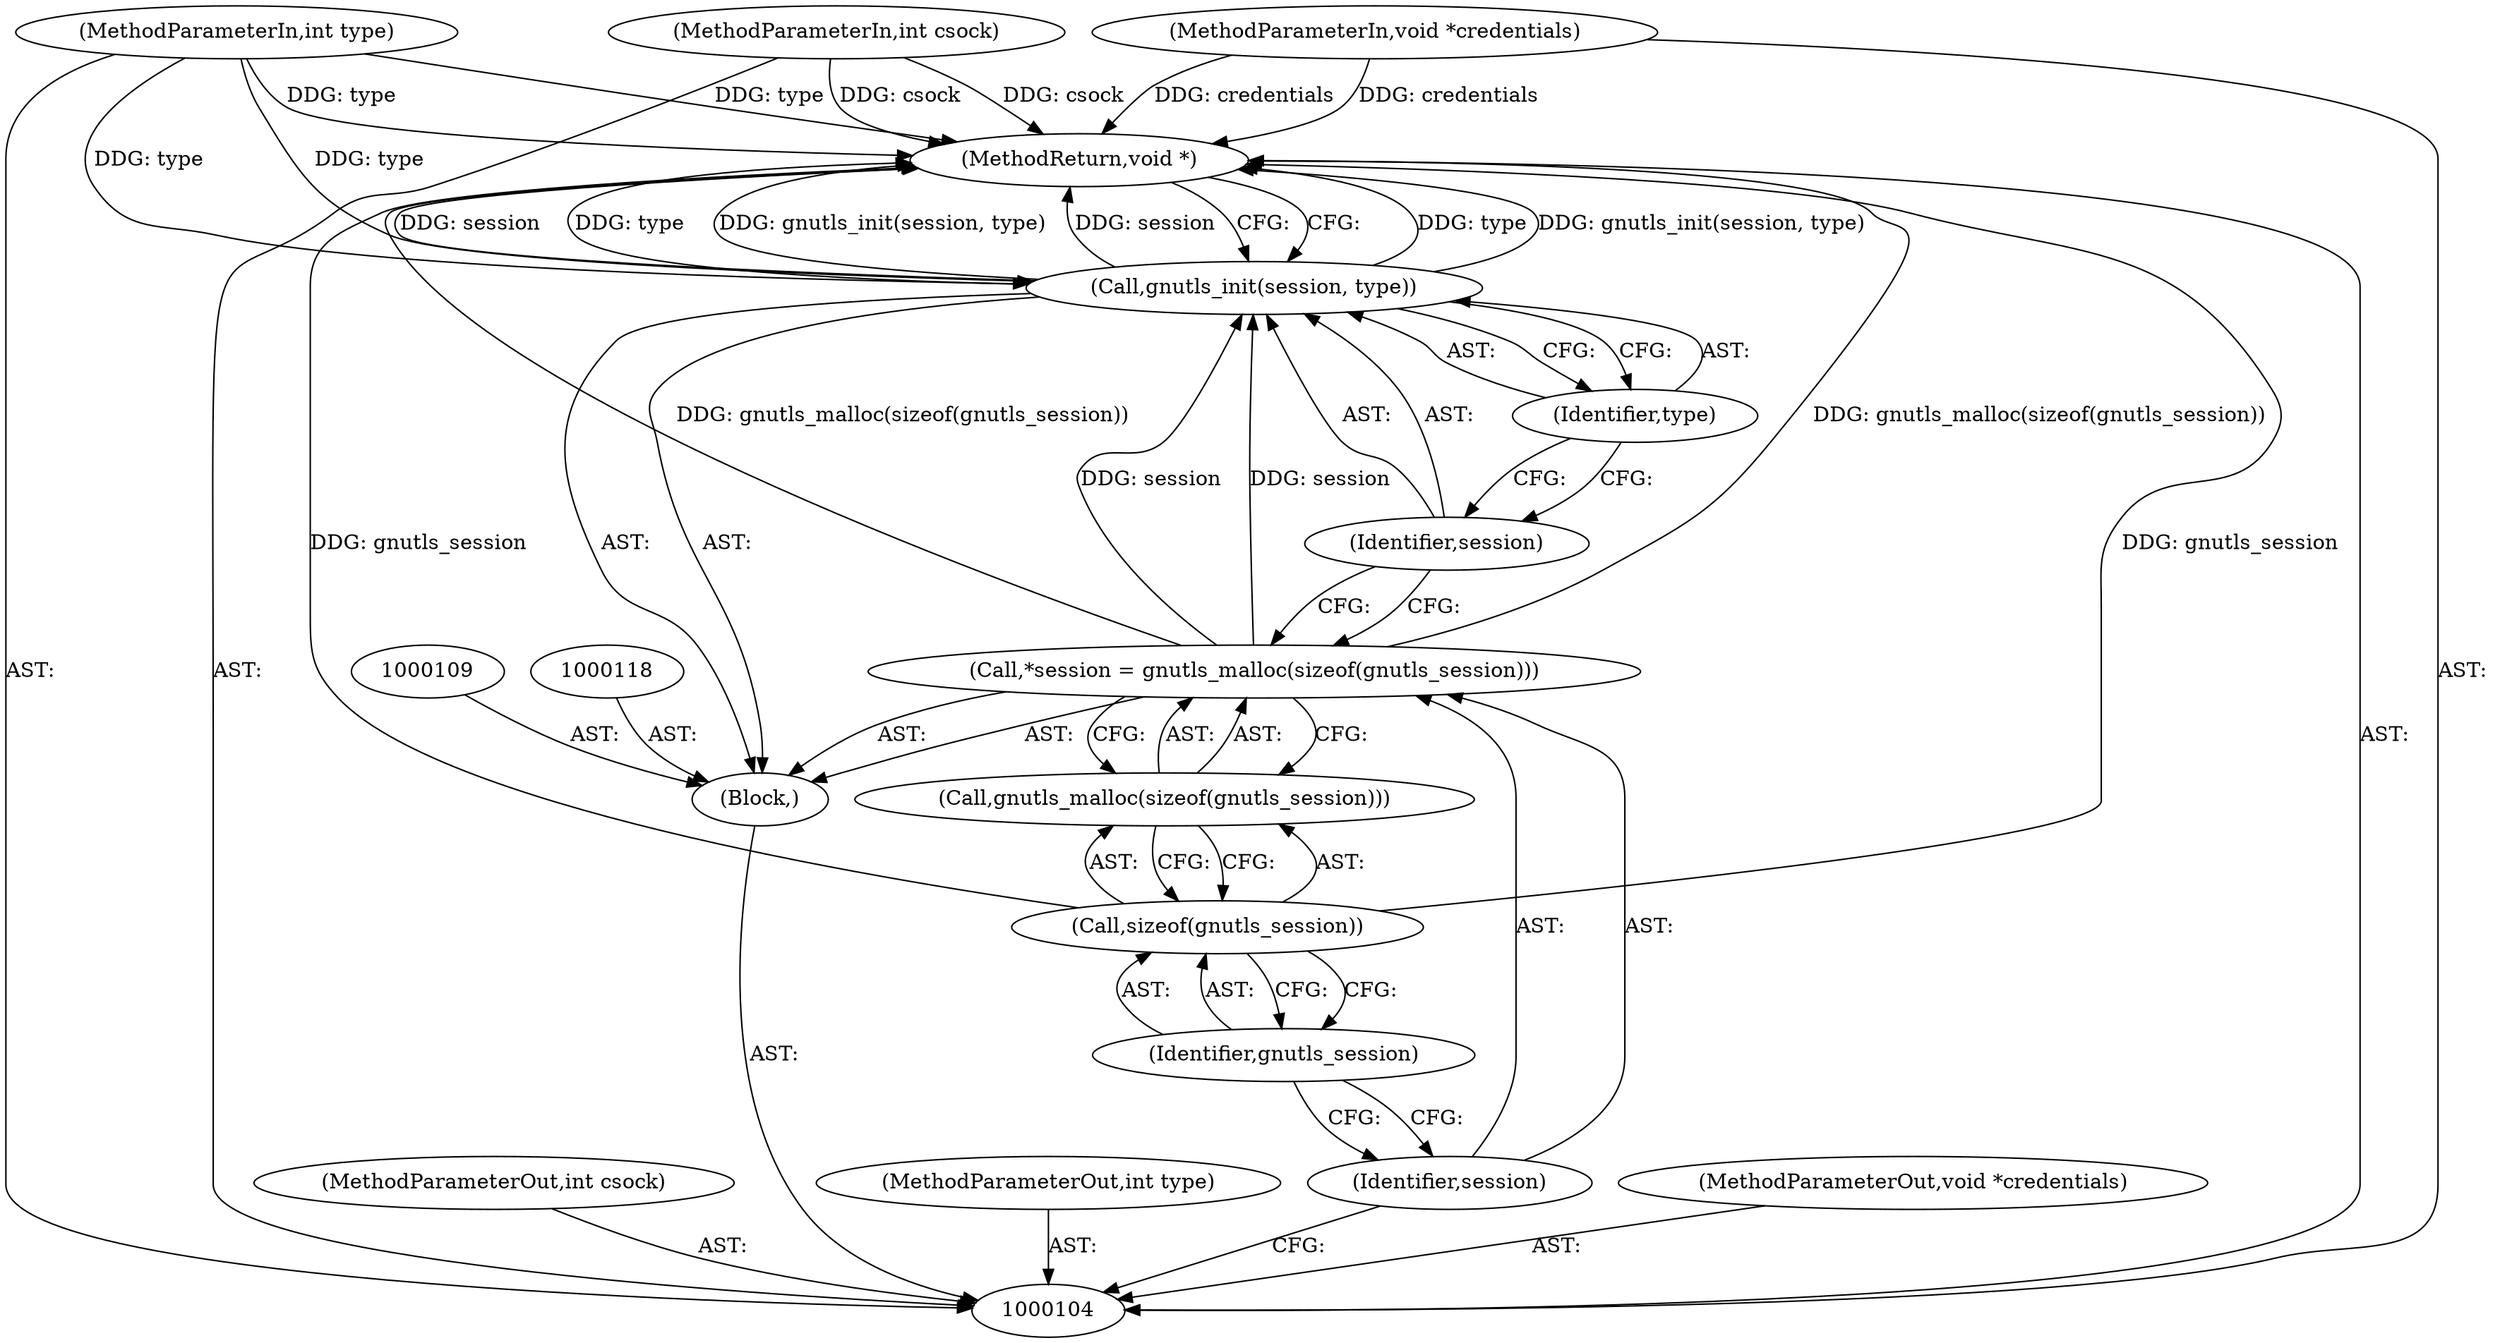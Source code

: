 digraph "0_pacemaker_564f7cc2a51dcd2f28ab12a13394f31be5aa3c93_16" {
"1000119" [label="(MethodReturn,void *)"];
"1000105" [label="(MethodParameterIn,int csock)"];
"1000145" [label="(MethodParameterOut,int csock)"];
"1000106" [label="(MethodParameterIn,int type)"];
"1000146" [label="(MethodParameterOut,int type)"];
"1000107" [label="(MethodParameterIn,void *credentials)"];
"1000147" [label="(MethodParameterOut,void *credentials)"];
"1000108" [label="(Block,)"];
"1000110" [label="(Call,*session = gnutls_malloc(sizeof(gnutls_session)))"];
"1000111" [label="(Identifier,session)"];
"1000112" [label="(Call,gnutls_malloc(sizeof(gnutls_session)))"];
"1000113" [label="(Call,sizeof(gnutls_session))"];
"1000114" [label="(Identifier,gnutls_session)"];
"1000116" [label="(Identifier,session)"];
"1000117" [label="(Identifier,type)"];
"1000115" [label="(Call,gnutls_init(session, type))"];
"1000119" -> "1000104"  [label="AST: "];
"1000119" -> "1000115"  [label="CFG: "];
"1000115" -> "1000119"  [label="DDG: type"];
"1000115" -> "1000119"  [label="DDG: gnutls_init(session, type)"];
"1000115" -> "1000119"  [label="DDG: session"];
"1000107" -> "1000119"  [label="DDG: credentials"];
"1000105" -> "1000119"  [label="DDG: csock"];
"1000113" -> "1000119"  [label="DDG: gnutls_session"];
"1000110" -> "1000119"  [label="DDG: gnutls_malloc(sizeof(gnutls_session))"];
"1000106" -> "1000119"  [label="DDG: type"];
"1000105" -> "1000104"  [label="AST: "];
"1000105" -> "1000119"  [label="DDG: csock"];
"1000145" -> "1000104"  [label="AST: "];
"1000106" -> "1000104"  [label="AST: "];
"1000106" -> "1000119"  [label="DDG: type"];
"1000106" -> "1000115"  [label="DDG: type"];
"1000146" -> "1000104"  [label="AST: "];
"1000107" -> "1000104"  [label="AST: "];
"1000107" -> "1000119"  [label="DDG: credentials"];
"1000147" -> "1000104"  [label="AST: "];
"1000108" -> "1000104"  [label="AST: "];
"1000109" -> "1000108"  [label="AST: "];
"1000110" -> "1000108"  [label="AST: "];
"1000115" -> "1000108"  [label="AST: "];
"1000118" -> "1000108"  [label="AST: "];
"1000110" -> "1000108"  [label="AST: "];
"1000110" -> "1000112"  [label="CFG: "];
"1000111" -> "1000110"  [label="AST: "];
"1000112" -> "1000110"  [label="AST: "];
"1000116" -> "1000110"  [label="CFG: "];
"1000110" -> "1000119"  [label="DDG: gnutls_malloc(sizeof(gnutls_session))"];
"1000110" -> "1000115"  [label="DDG: session"];
"1000111" -> "1000110"  [label="AST: "];
"1000111" -> "1000104"  [label="CFG: "];
"1000114" -> "1000111"  [label="CFG: "];
"1000112" -> "1000110"  [label="AST: "];
"1000112" -> "1000113"  [label="CFG: "];
"1000113" -> "1000112"  [label="AST: "];
"1000110" -> "1000112"  [label="CFG: "];
"1000113" -> "1000112"  [label="AST: "];
"1000113" -> "1000114"  [label="CFG: "];
"1000114" -> "1000113"  [label="AST: "];
"1000112" -> "1000113"  [label="CFG: "];
"1000113" -> "1000119"  [label="DDG: gnutls_session"];
"1000114" -> "1000113"  [label="AST: "];
"1000114" -> "1000111"  [label="CFG: "];
"1000113" -> "1000114"  [label="CFG: "];
"1000116" -> "1000115"  [label="AST: "];
"1000116" -> "1000110"  [label="CFG: "];
"1000117" -> "1000116"  [label="CFG: "];
"1000117" -> "1000115"  [label="AST: "];
"1000117" -> "1000116"  [label="CFG: "];
"1000115" -> "1000117"  [label="CFG: "];
"1000115" -> "1000108"  [label="AST: "];
"1000115" -> "1000117"  [label="CFG: "];
"1000116" -> "1000115"  [label="AST: "];
"1000117" -> "1000115"  [label="AST: "];
"1000119" -> "1000115"  [label="CFG: "];
"1000115" -> "1000119"  [label="DDG: type"];
"1000115" -> "1000119"  [label="DDG: gnutls_init(session, type)"];
"1000115" -> "1000119"  [label="DDG: session"];
"1000110" -> "1000115"  [label="DDG: session"];
"1000106" -> "1000115"  [label="DDG: type"];
}

